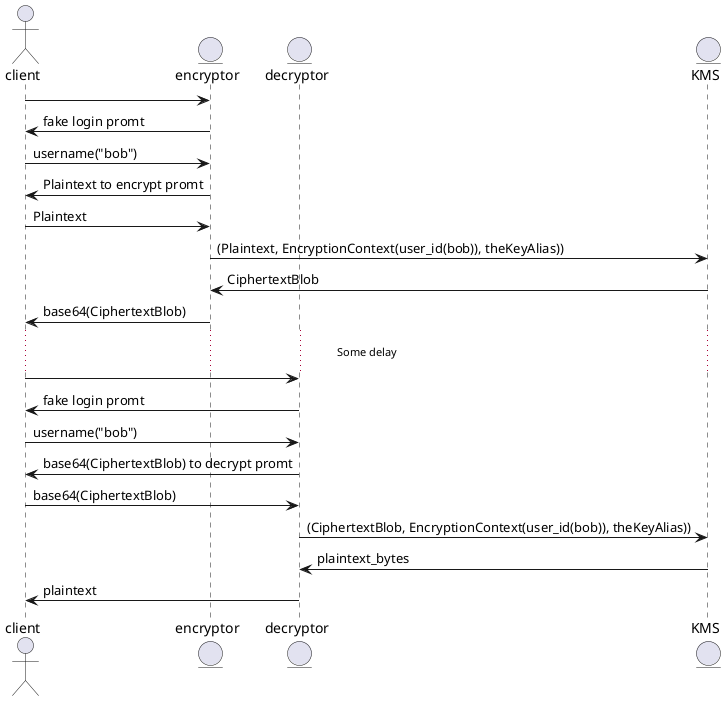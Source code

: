 @startuml

    actor client
    entity encryptor
    entity decryptor
    entity KMS
    
    client -> encryptor
    encryptor -> client : fake login promt
    client -> encryptor : username("bob")
    encryptor -> client : Plaintext to encrypt promt
    client -> encryptor : Plaintext
    
    encryptor -> KMS : (Plaintext, EncryptionContext(user_id(bob)), theKeyAlias)) 
    KMS -> encryptor : CiphertextBlob
    encryptor -> client : base64(CiphertextBlob)
    
    ... Some delay ...

    client -> decryptor
    decryptor -> client : fake login promt
    client -> decryptor : username("bob")
    decryptor -> client : base64(CiphertextBlob) to decrypt promt
    client -> decryptor : base64(CiphertextBlob)
    
    decryptor -> KMS : (CiphertextBlob, EncryptionContext(user_id(bob)), theKeyAlias)) 
    KMS -> decryptor : plaintext_bytes
    decryptor -> client : plaintext

@enduml
